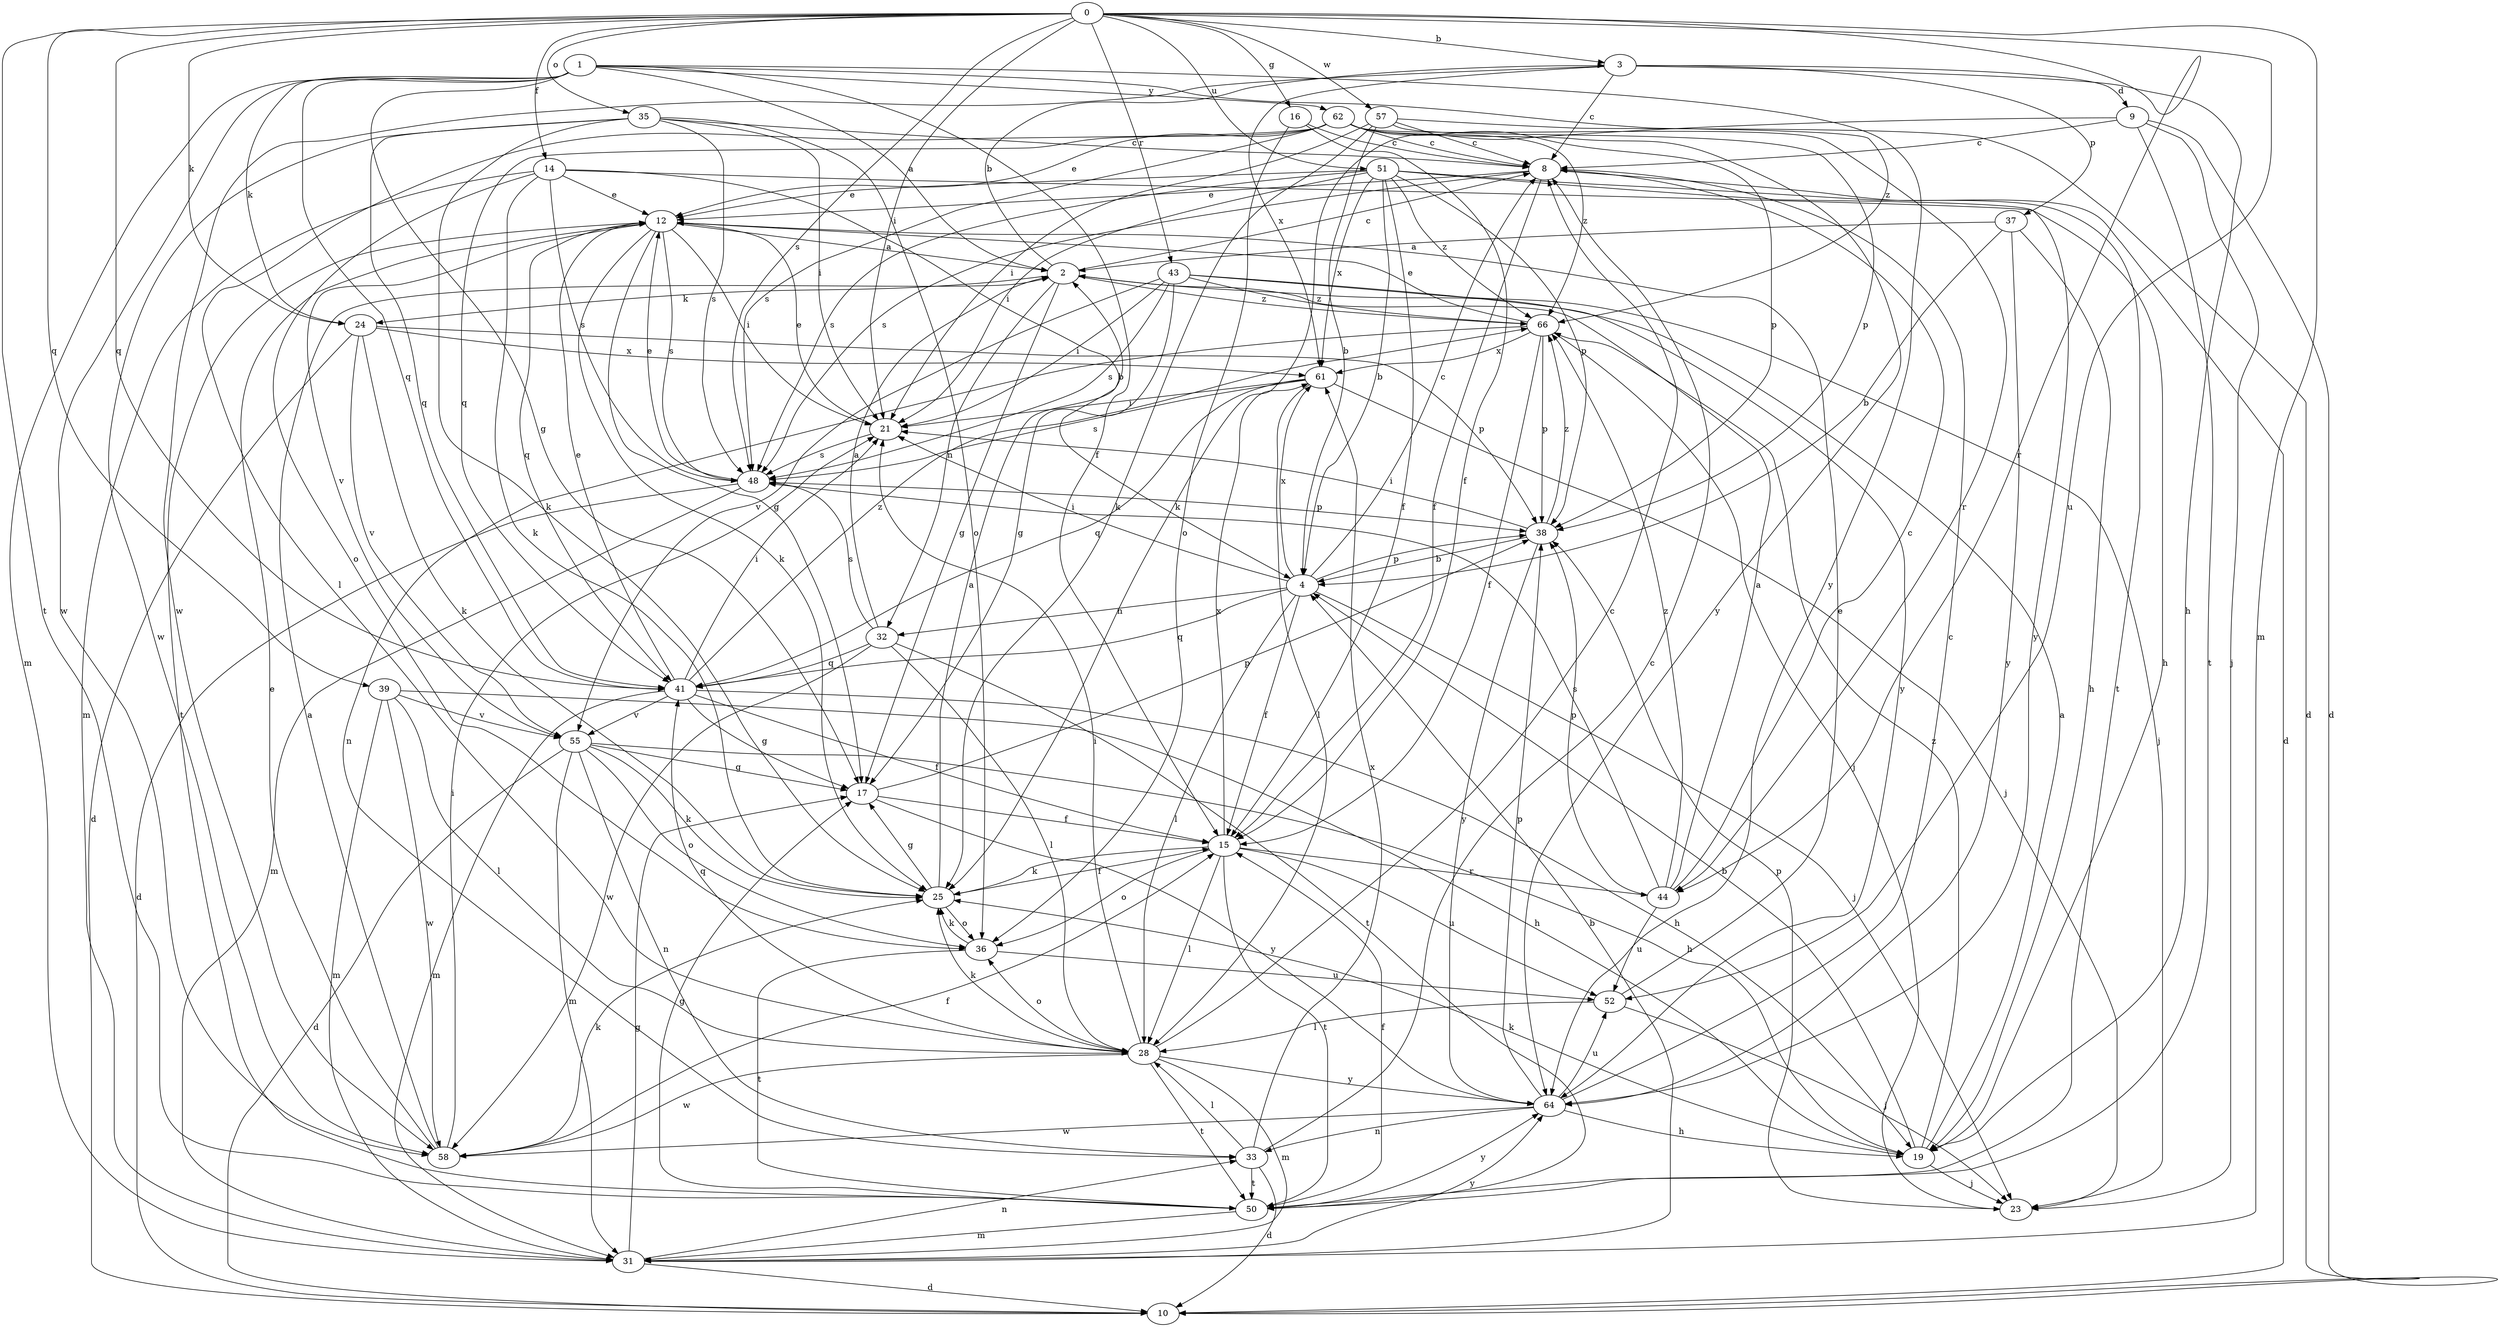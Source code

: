 strict digraph  {
0;
1;
2;
3;
4;
8;
9;
10;
12;
14;
15;
16;
17;
19;
21;
23;
24;
25;
28;
31;
32;
33;
35;
36;
37;
38;
39;
41;
43;
44;
48;
50;
51;
52;
55;
57;
58;
61;
62;
64;
66;
0 -> 3  [label=b];
0 -> 14  [label=f];
0 -> 16  [label=g];
0 -> 21  [label=i];
0 -> 24  [label=k];
0 -> 31  [label=m];
0 -> 35  [label=o];
0 -> 39  [label=q];
0 -> 41  [label=q];
0 -> 43  [label=r];
0 -> 44  [label=r];
0 -> 48  [label=s];
0 -> 50  [label=t];
0 -> 51  [label=u];
0 -> 52  [label=u];
0 -> 57  [label=w];
1 -> 2  [label=a];
1 -> 15  [label=f];
1 -> 17  [label=g];
1 -> 24  [label=k];
1 -> 31  [label=m];
1 -> 41  [label=q];
1 -> 58  [label=w];
1 -> 62  [label=y];
1 -> 64  [label=y];
1 -> 66  [label=z];
2 -> 3  [label=b];
2 -> 8  [label=c];
2 -> 17  [label=g];
2 -> 24  [label=k];
2 -> 32  [label=n];
2 -> 66  [label=z];
3 -> 8  [label=c];
3 -> 9  [label=d];
3 -> 19  [label=h];
3 -> 37  [label=p];
3 -> 58  [label=w];
3 -> 61  [label=x];
4 -> 8  [label=c];
4 -> 15  [label=f];
4 -> 21  [label=i];
4 -> 23  [label=j];
4 -> 28  [label=l];
4 -> 32  [label=n];
4 -> 38  [label=p];
4 -> 41  [label=q];
4 -> 61  [label=x];
8 -> 10  [label=d];
8 -> 12  [label=e];
8 -> 15  [label=f];
8 -> 48  [label=s];
9 -> 8  [label=c];
9 -> 10  [label=d];
9 -> 23  [label=j];
9 -> 25  [label=k];
9 -> 50  [label=t];
12 -> 2  [label=a];
12 -> 17  [label=g];
12 -> 21  [label=i];
12 -> 25  [label=k];
12 -> 41  [label=q];
12 -> 48  [label=s];
12 -> 50  [label=t];
12 -> 55  [label=v];
14 -> 4  [label=b];
14 -> 12  [label=e];
14 -> 19  [label=h];
14 -> 25  [label=k];
14 -> 31  [label=m];
14 -> 36  [label=o];
14 -> 48  [label=s];
15 -> 25  [label=k];
15 -> 28  [label=l];
15 -> 36  [label=o];
15 -> 44  [label=r];
15 -> 50  [label=t];
15 -> 52  [label=u];
15 -> 61  [label=x];
16 -> 8  [label=c];
16 -> 15  [label=f];
16 -> 36  [label=o];
17 -> 15  [label=f];
17 -> 38  [label=p];
17 -> 64  [label=y];
19 -> 2  [label=a];
19 -> 4  [label=b];
19 -> 23  [label=j];
19 -> 25  [label=k];
19 -> 66  [label=z];
21 -> 12  [label=e];
21 -> 48  [label=s];
23 -> 38  [label=p];
24 -> 10  [label=d];
24 -> 25  [label=k];
24 -> 38  [label=p];
24 -> 55  [label=v];
24 -> 61  [label=x];
25 -> 2  [label=a];
25 -> 15  [label=f];
25 -> 17  [label=g];
25 -> 36  [label=o];
28 -> 8  [label=c];
28 -> 21  [label=i];
28 -> 25  [label=k];
28 -> 31  [label=m];
28 -> 36  [label=o];
28 -> 41  [label=q];
28 -> 50  [label=t];
28 -> 58  [label=w];
28 -> 64  [label=y];
31 -> 4  [label=b];
31 -> 10  [label=d];
31 -> 17  [label=g];
31 -> 33  [label=n];
31 -> 64  [label=y];
32 -> 2  [label=a];
32 -> 28  [label=l];
32 -> 41  [label=q];
32 -> 48  [label=s];
32 -> 50  [label=t];
32 -> 58  [label=w];
33 -> 8  [label=c];
33 -> 10  [label=d];
33 -> 28  [label=l];
33 -> 50  [label=t];
33 -> 61  [label=x];
35 -> 8  [label=c];
35 -> 21  [label=i];
35 -> 25  [label=k];
35 -> 36  [label=o];
35 -> 41  [label=q];
35 -> 48  [label=s];
35 -> 58  [label=w];
36 -> 25  [label=k];
36 -> 50  [label=t];
36 -> 52  [label=u];
37 -> 2  [label=a];
37 -> 4  [label=b];
37 -> 19  [label=h];
37 -> 64  [label=y];
38 -> 4  [label=b];
38 -> 21  [label=i];
38 -> 64  [label=y];
38 -> 66  [label=z];
39 -> 19  [label=h];
39 -> 28  [label=l];
39 -> 31  [label=m];
39 -> 55  [label=v];
39 -> 58  [label=w];
41 -> 12  [label=e];
41 -> 15  [label=f];
41 -> 17  [label=g];
41 -> 19  [label=h];
41 -> 21  [label=i];
41 -> 31  [label=m];
41 -> 55  [label=v];
41 -> 66  [label=z];
43 -> 17  [label=g];
43 -> 21  [label=i];
43 -> 23  [label=j];
43 -> 48  [label=s];
43 -> 55  [label=v];
43 -> 64  [label=y];
43 -> 66  [label=z];
44 -> 2  [label=a];
44 -> 8  [label=c];
44 -> 38  [label=p];
44 -> 48  [label=s];
44 -> 52  [label=u];
44 -> 66  [label=z];
48 -> 10  [label=d];
48 -> 12  [label=e];
48 -> 31  [label=m];
48 -> 38  [label=p];
50 -> 15  [label=f];
50 -> 17  [label=g];
50 -> 31  [label=m];
50 -> 64  [label=y];
51 -> 4  [label=b];
51 -> 12  [label=e];
51 -> 15  [label=f];
51 -> 21  [label=i];
51 -> 38  [label=p];
51 -> 48  [label=s];
51 -> 50  [label=t];
51 -> 61  [label=x];
51 -> 64  [label=y];
51 -> 66  [label=z];
52 -> 12  [label=e];
52 -> 23  [label=j];
52 -> 28  [label=l];
55 -> 10  [label=d];
55 -> 17  [label=g];
55 -> 19  [label=h];
55 -> 25  [label=k];
55 -> 31  [label=m];
55 -> 33  [label=n];
55 -> 36  [label=o];
57 -> 4  [label=b];
57 -> 8  [label=c];
57 -> 10  [label=d];
57 -> 21  [label=i];
57 -> 25  [label=k];
57 -> 38  [label=p];
58 -> 2  [label=a];
58 -> 12  [label=e];
58 -> 15  [label=f];
58 -> 21  [label=i];
58 -> 25  [label=k];
61 -> 21  [label=i];
61 -> 23  [label=j];
61 -> 28  [label=l];
61 -> 41  [label=q];
61 -> 48  [label=s];
62 -> 8  [label=c];
62 -> 12  [label=e];
62 -> 28  [label=l];
62 -> 38  [label=p];
62 -> 41  [label=q];
62 -> 44  [label=r];
62 -> 48  [label=s];
62 -> 64  [label=y];
62 -> 66  [label=z];
64 -> 8  [label=c];
64 -> 19  [label=h];
64 -> 33  [label=n];
64 -> 38  [label=p];
64 -> 52  [label=u];
64 -> 58  [label=w];
66 -> 12  [label=e];
66 -> 15  [label=f];
66 -> 23  [label=j];
66 -> 33  [label=n];
66 -> 38  [label=p];
66 -> 61  [label=x];
}
